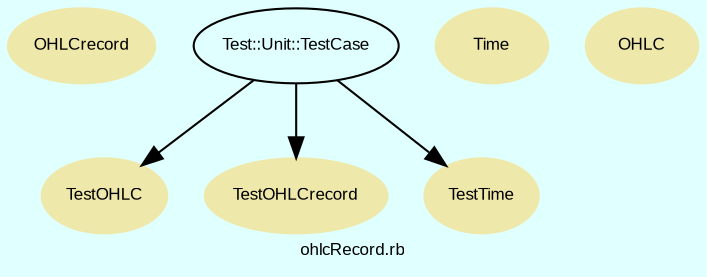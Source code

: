 digraph TopLevel {
    compound = true
    bgcolor = lightcyan1
    fontname = Arial
    fontsize = 8
    label = "ohlcRecord.rb"
    node [
        fontname = Arial,
        fontsize = 8,
        color = black
    ]

    OHLCrecord [
        fontcolor = black,
        URL = "classes/OHLCrecord.html",
        shape = ellipse,
        color = palegoldenrod,
        style = filled,
        label = "OHLCrecord"
    ]

    TestOHLC [
        fontcolor = black,
        URL = "classes/TestOHLC.html",
        shape = ellipse,
        color = palegoldenrod,
        style = filled,
        label = "TestOHLC"
    ]

    Time [
        fontcolor = black,
        URL = "classes/Time.html",
        shape = ellipse,
        color = palegoldenrod,
        style = filled,
        label = "Time"
    ]

    OHLC [
        fontcolor = black,
        URL = "classes/OHLC.html",
        shape = ellipse,
        color = palegoldenrod,
        style = filled,
        label = "OHLC"
    ]

    TestOHLCrecord [
        fontcolor = black,
        URL = "classes/TestOHLCrecord.html",
        shape = ellipse,
        color = palegoldenrod,
        style = filled,
        label = "TestOHLCrecord"
    ]

    TestTime [
        fontcolor = black,
        URL = "classes/TestTime.html",
        shape = ellipse,
        color = palegoldenrod,
        style = filled,
        label = "TestTime"
    ]

    Test__Unit__TestCase [
        URL = "classes/Test/Unit/TestCase.html",
        label = "Test::Unit::TestCase"
    ]

    Test__Unit__TestCase -> TestOHLC [

    ]

    Test__Unit__TestCase -> TestOHLCrecord [

    ]

    Test__Unit__TestCase -> TestTime [

    ]

}

